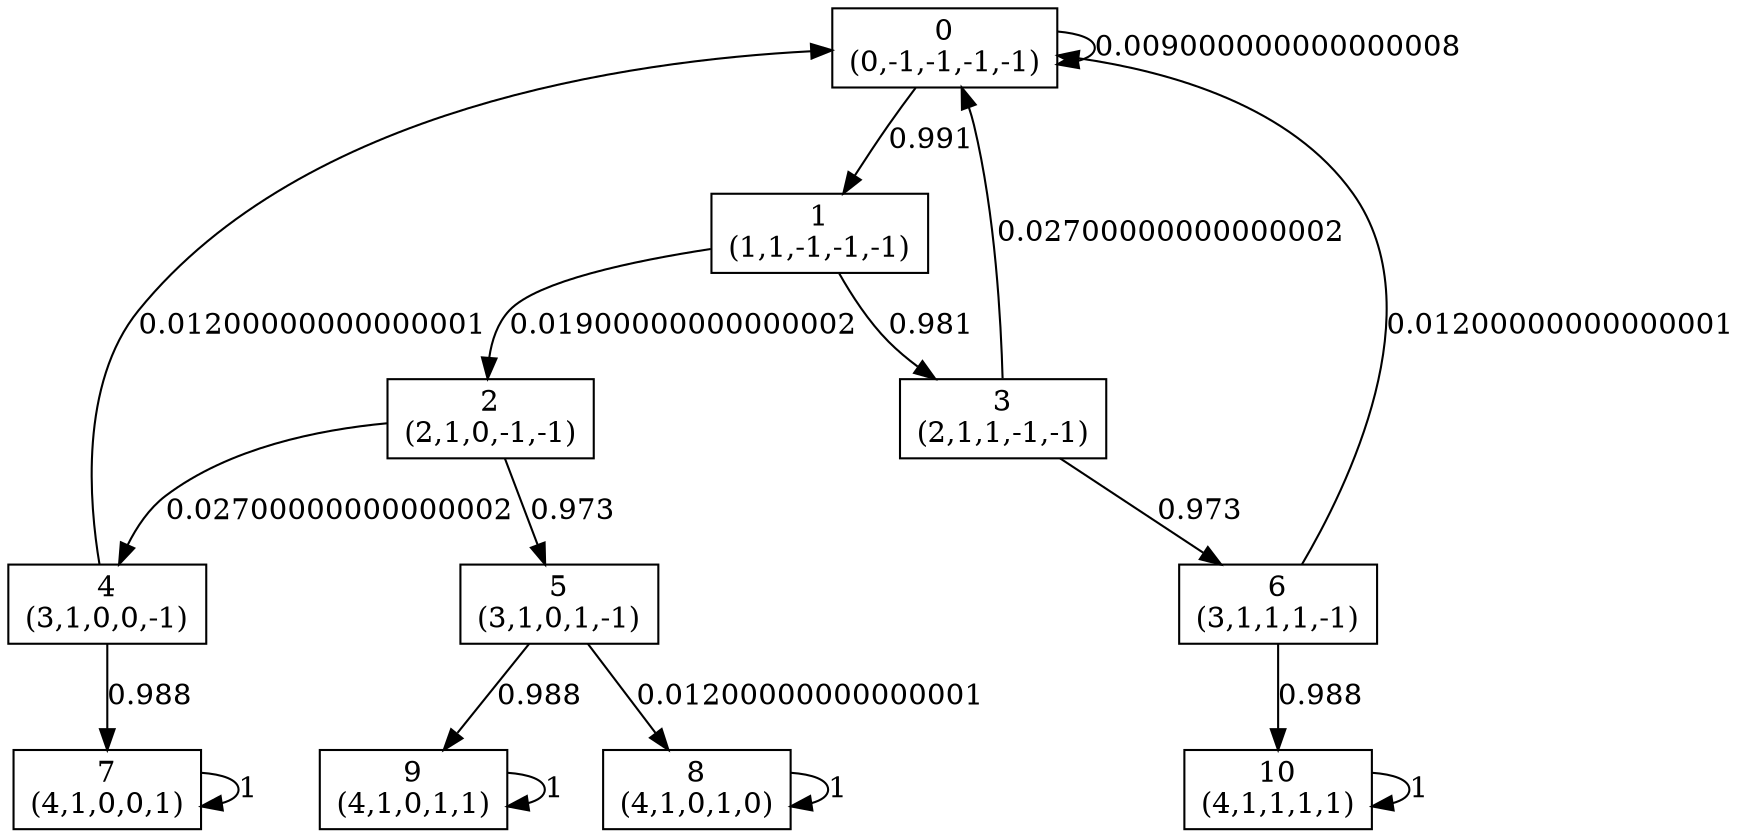 digraph P {
node [shape=box];
0 -> 0 [ label="0.009000000000000008" ];
0 -> 1 [ label="0.991" ];
1 -> 2 [ label="0.01900000000000002" ];
1 -> 3 [ label="0.981" ];
2 -> 4 [ label="0.02700000000000002" ];
2 -> 5 [ label="0.973" ];
3 -> 0 [ label="0.02700000000000002" ];
3 -> 6 [ label="0.973" ];
4 -> 0 [ label="0.01200000000000001" ];
4 -> 7 [ label="0.988" ];
5 -> 8 [ label="0.01200000000000001" ];
5 -> 9 [ label="0.988" ];
6 -> 0 [ label="0.01200000000000001" ];
6 -> 10 [ label="0.988" ];
7 -> 7 [ label="1" ];
8 -> 8 [ label="1" ];
9 -> 9 [ label="1" ];
10 -> 10 [ label="1" ];
0 [label="0\n(0,-1,-1,-1,-1)"];
1 [label="1\n(1,1,-1,-1,-1)"];
2 [label="2\n(2,1,0,-1,-1)"];
3 [label="3\n(2,1,1,-1,-1)"];
4 [label="4\n(3,1,0,0,-1)"];
5 [label="5\n(3,1,0,1,-1)"];
6 [label="6\n(3,1,1,1,-1)"];
7 [label="7\n(4,1,0,0,1)"];
8 [label="8\n(4,1,0,1,0)"];
9 [label="9\n(4,1,0,1,1)"];
10 [label="10\n(4,1,1,1,1)"];
}
